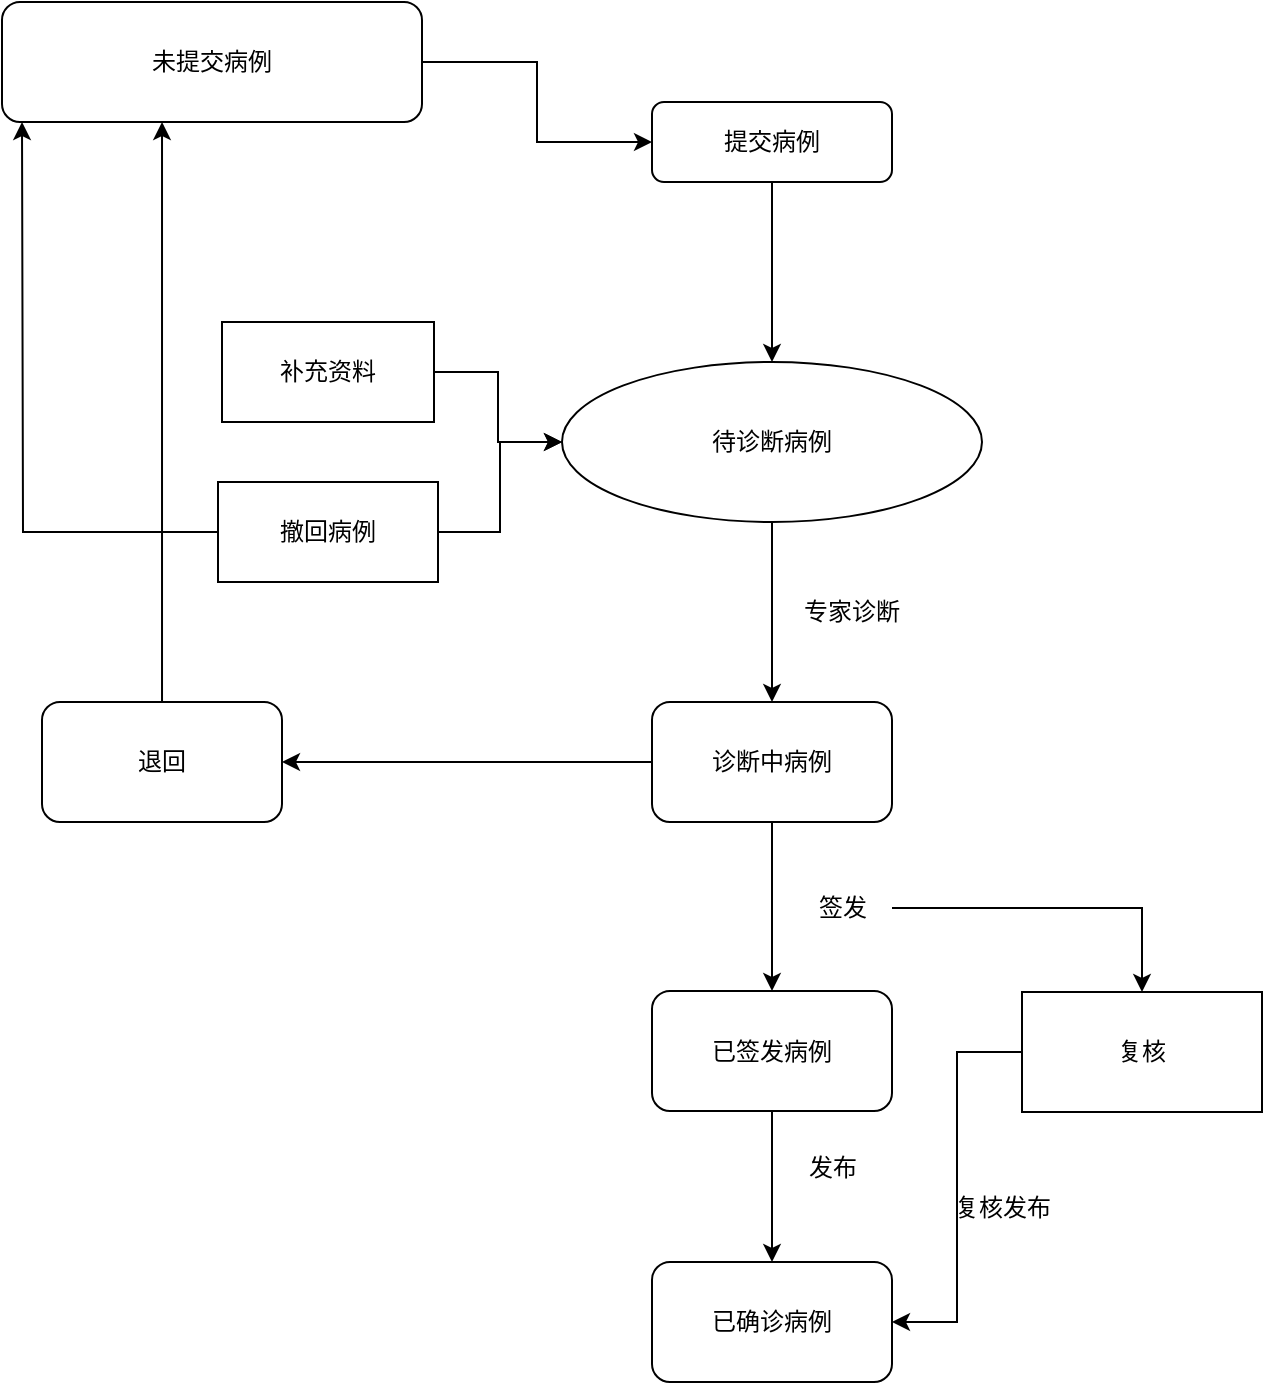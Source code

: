 <mxfile version="21.7.4" type="github">
  <diagram id="C5RBs43oDa-KdzZeNtuy" name="Page-1">
    <mxGraphModel dx="1434" dy="764" grid="1" gridSize="10" guides="1" tooltips="1" connect="1" arrows="1" fold="1" page="1" pageScale="1" pageWidth="827" pageHeight="1169" math="0" shadow="0">
      <root>
        <mxCell id="WIyWlLk6GJQsqaUBKTNV-0" />
        <mxCell id="WIyWlLk6GJQsqaUBKTNV-1" parent="WIyWlLk6GJQsqaUBKTNV-0" />
        <mxCell id="YT1aZx3LxSvRVwq9kxNc-2" style="edgeStyle=orthogonalEdgeStyle;rounded=0;orthogonalLoop=1;jettySize=auto;html=1;entryX=0.5;entryY=0;entryDx=0;entryDy=0;" edge="1" parent="WIyWlLk6GJQsqaUBKTNV-1" source="WIyWlLk6GJQsqaUBKTNV-3" target="YT1aZx3LxSvRVwq9kxNc-0">
          <mxGeometry relative="1" as="geometry" />
        </mxCell>
        <mxCell id="WIyWlLk6GJQsqaUBKTNV-3" value="提交病例" style="rounded=1;whiteSpace=wrap;html=1;fontSize=12;glass=0;strokeWidth=1;shadow=0;" parent="WIyWlLk6GJQsqaUBKTNV-1" vertex="1">
          <mxGeometry x="425" y="80" width="120" height="40" as="geometry" />
        </mxCell>
        <mxCell id="YT1aZx3LxSvRVwq9kxNc-6" style="edgeStyle=orthogonalEdgeStyle;rounded=0;orthogonalLoop=1;jettySize=auto;html=1;entryX=0.5;entryY=0;entryDx=0;entryDy=0;" edge="1" parent="WIyWlLk6GJQsqaUBKTNV-1" source="YT1aZx3LxSvRVwq9kxNc-0" target="YT1aZx3LxSvRVwq9kxNc-5">
          <mxGeometry relative="1" as="geometry" />
        </mxCell>
        <mxCell id="YT1aZx3LxSvRVwq9kxNc-0" value="待诊断病例" style="ellipse;whiteSpace=wrap;html=1;" vertex="1" parent="WIyWlLk6GJQsqaUBKTNV-1">
          <mxGeometry x="380" y="210" width="210" height="80" as="geometry" />
        </mxCell>
        <mxCell id="YT1aZx3LxSvRVwq9kxNc-18" style="edgeStyle=orthogonalEdgeStyle;rounded=0;orthogonalLoop=1;jettySize=auto;html=1;exitX=0;exitY=0.5;exitDx=0;exitDy=0;" edge="1" parent="WIyWlLk6GJQsqaUBKTNV-1" source="YT1aZx3LxSvRVwq9kxNc-5" target="YT1aZx3LxSvRVwq9kxNc-17">
          <mxGeometry relative="1" as="geometry" />
        </mxCell>
        <mxCell id="YT1aZx3LxSvRVwq9kxNc-21" style="edgeStyle=orthogonalEdgeStyle;rounded=0;orthogonalLoop=1;jettySize=auto;html=1;" edge="1" parent="WIyWlLk6GJQsqaUBKTNV-1" source="YT1aZx3LxSvRVwq9kxNc-5" target="YT1aZx3LxSvRVwq9kxNc-20">
          <mxGeometry relative="1" as="geometry">
            <Array as="points">
              <mxPoint x="485" y="480" />
              <mxPoint x="485" y="480" />
            </Array>
          </mxGeometry>
        </mxCell>
        <mxCell id="YT1aZx3LxSvRVwq9kxNc-5" value="诊断中病例" style="rounded=1;whiteSpace=wrap;html=1;" vertex="1" parent="WIyWlLk6GJQsqaUBKTNV-1">
          <mxGeometry x="425" y="380" width="120" height="60" as="geometry" />
        </mxCell>
        <mxCell id="YT1aZx3LxSvRVwq9kxNc-7" value="专家诊断" style="text;html=1;strokeColor=none;fillColor=none;align=center;verticalAlign=middle;whiteSpace=wrap;rounded=0;" vertex="1" parent="WIyWlLk6GJQsqaUBKTNV-1">
          <mxGeometry x="495" y="320" width="60" height="30" as="geometry" />
        </mxCell>
        <mxCell id="YT1aZx3LxSvRVwq9kxNc-12" style="edgeStyle=orthogonalEdgeStyle;rounded=0;orthogonalLoop=1;jettySize=auto;html=1;entryX=0;entryY=0.5;entryDx=0;entryDy=0;" edge="1" parent="WIyWlLk6GJQsqaUBKTNV-1" source="YT1aZx3LxSvRVwq9kxNc-9" target="YT1aZx3LxSvRVwq9kxNc-0">
          <mxGeometry relative="1" as="geometry" />
        </mxCell>
        <mxCell id="YT1aZx3LxSvRVwq9kxNc-15" style="edgeStyle=orthogonalEdgeStyle;rounded=0;orthogonalLoop=1;jettySize=auto;html=1;" edge="1" parent="WIyWlLk6GJQsqaUBKTNV-1" source="YT1aZx3LxSvRVwq9kxNc-9">
          <mxGeometry relative="1" as="geometry">
            <mxPoint x="110" y="90" as="targetPoint" />
          </mxGeometry>
        </mxCell>
        <mxCell id="YT1aZx3LxSvRVwq9kxNc-9" value="撤回病例" style="rounded=0;whiteSpace=wrap;html=1;" vertex="1" parent="WIyWlLk6GJQsqaUBKTNV-1">
          <mxGeometry x="208" y="270" width="110" height="50" as="geometry" />
        </mxCell>
        <mxCell id="YT1aZx3LxSvRVwq9kxNc-11" style="edgeStyle=orthogonalEdgeStyle;rounded=0;orthogonalLoop=1;jettySize=auto;html=1;entryX=0;entryY=0.5;entryDx=0;entryDy=0;" edge="1" parent="WIyWlLk6GJQsqaUBKTNV-1" source="YT1aZx3LxSvRVwq9kxNc-10" target="YT1aZx3LxSvRVwq9kxNc-0">
          <mxGeometry relative="1" as="geometry" />
        </mxCell>
        <mxCell id="YT1aZx3LxSvRVwq9kxNc-10" value="补充资料&lt;br&gt;" style="rounded=0;whiteSpace=wrap;html=1;" vertex="1" parent="WIyWlLk6GJQsqaUBKTNV-1">
          <mxGeometry x="210" y="190" width="106" height="50" as="geometry" />
        </mxCell>
        <mxCell id="YT1aZx3LxSvRVwq9kxNc-14" style="edgeStyle=orthogonalEdgeStyle;rounded=0;orthogonalLoop=1;jettySize=auto;html=1;" edge="1" parent="WIyWlLk6GJQsqaUBKTNV-1" source="YT1aZx3LxSvRVwq9kxNc-13" target="WIyWlLk6GJQsqaUBKTNV-3">
          <mxGeometry relative="1" as="geometry" />
        </mxCell>
        <mxCell id="YT1aZx3LxSvRVwq9kxNc-13" value="未提交病例" style="rounded=1;whiteSpace=wrap;html=1;" vertex="1" parent="WIyWlLk6GJQsqaUBKTNV-1">
          <mxGeometry x="100" y="30" width="210" height="60" as="geometry" />
        </mxCell>
        <mxCell id="YT1aZx3LxSvRVwq9kxNc-19" style="edgeStyle=orthogonalEdgeStyle;rounded=0;orthogonalLoop=1;jettySize=auto;html=1;entryX=0.381;entryY=1;entryDx=0;entryDy=0;entryPerimeter=0;" edge="1" parent="WIyWlLk6GJQsqaUBKTNV-1" source="YT1aZx3LxSvRVwq9kxNc-17" target="YT1aZx3LxSvRVwq9kxNc-13">
          <mxGeometry relative="1" as="geometry" />
        </mxCell>
        <mxCell id="YT1aZx3LxSvRVwq9kxNc-17" value="退回&lt;br&gt;" style="rounded=1;whiteSpace=wrap;html=1;" vertex="1" parent="WIyWlLk6GJQsqaUBKTNV-1">
          <mxGeometry x="120" y="380" width="120" height="60" as="geometry" />
        </mxCell>
        <mxCell id="YT1aZx3LxSvRVwq9kxNc-23" value="" style="edgeStyle=orthogonalEdgeStyle;rounded=0;orthogonalLoop=1;jettySize=auto;html=1;" edge="1" parent="WIyWlLk6GJQsqaUBKTNV-1" source="YT1aZx3LxSvRVwq9kxNc-20" target="YT1aZx3LxSvRVwq9kxNc-22">
          <mxGeometry relative="1" as="geometry" />
        </mxCell>
        <mxCell id="YT1aZx3LxSvRVwq9kxNc-20" value="已签发病例" style="rounded=1;whiteSpace=wrap;html=1;" vertex="1" parent="WIyWlLk6GJQsqaUBKTNV-1">
          <mxGeometry x="425" y="524.5" width="120" height="60" as="geometry" />
        </mxCell>
        <mxCell id="YT1aZx3LxSvRVwq9kxNc-22" value="已确诊病例" style="rounded=1;whiteSpace=wrap;html=1;" vertex="1" parent="WIyWlLk6GJQsqaUBKTNV-1">
          <mxGeometry x="425" y="660" width="120" height="60" as="geometry" />
        </mxCell>
        <mxCell id="YT1aZx3LxSvRVwq9kxNc-26" style="edgeStyle=orthogonalEdgeStyle;rounded=0;orthogonalLoop=1;jettySize=auto;html=1;entryX=0.5;entryY=0;entryDx=0;entryDy=0;" edge="1" parent="WIyWlLk6GJQsqaUBKTNV-1" source="YT1aZx3LxSvRVwq9kxNc-24" target="YT1aZx3LxSvRVwq9kxNc-27">
          <mxGeometry relative="1" as="geometry">
            <mxPoint x="670" y="540" as="targetPoint" />
          </mxGeometry>
        </mxCell>
        <mxCell id="YT1aZx3LxSvRVwq9kxNc-24" value="签发&lt;br&gt;" style="text;html=1;align=center;verticalAlign=middle;resizable=0;points=[];autosize=1;strokeColor=none;fillColor=none;" vertex="1" parent="WIyWlLk6GJQsqaUBKTNV-1">
          <mxGeometry x="495" y="468" width="50" height="30" as="geometry" />
        </mxCell>
        <mxCell id="YT1aZx3LxSvRVwq9kxNc-25" value="发布&lt;br&gt;" style="text;html=1;align=center;verticalAlign=middle;resizable=0;points=[];autosize=1;strokeColor=none;fillColor=none;" vertex="1" parent="WIyWlLk6GJQsqaUBKTNV-1">
          <mxGeometry x="490" y="598" width="50" height="30" as="geometry" />
        </mxCell>
        <mxCell id="YT1aZx3LxSvRVwq9kxNc-28" style="edgeStyle=orthogonalEdgeStyle;rounded=0;orthogonalLoop=1;jettySize=auto;html=1;entryX=1;entryY=0.5;entryDx=0;entryDy=0;" edge="1" parent="WIyWlLk6GJQsqaUBKTNV-1" source="YT1aZx3LxSvRVwq9kxNc-27" target="YT1aZx3LxSvRVwq9kxNc-22">
          <mxGeometry relative="1" as="geometry" />
        </mxCell>
        <mxCell id="YT1aZx3LxSvRVwq9kxNc-27" value="复核" style="rounded=0;whiteSpace=wrap;html=1;" vertex="1" parent="WIyWlLk6GJQsqaUBKTNV-1">
          <mxGeometry x="610" y="525" width="120" height="60" as="geometry" />
        </mxCell>
        <mxCell id="YT1aZx3LxSvRVwq9kxNc-29" value="复核发布&lt;br&gt;" style="text;html=1;align=center;verticalAlign=middle;resizable=0;points=[];autosize=1;strokeColor=none;fillColor=none;" vertex="1" parent="WIyWlLk6GJQsqaUBKTNV-1">
          <mxGeometry x="565" y="618" width="70" height="30" as="geometry" />
        </mxCell>
      </root>
    </mxGraphModel>
  </diagram>
</mxfile>
